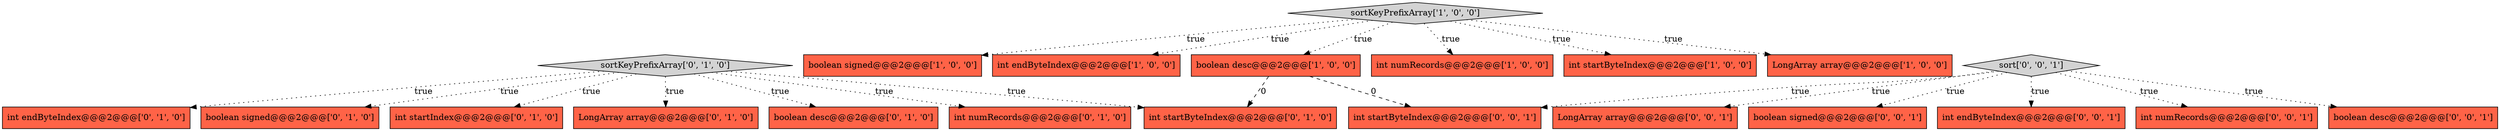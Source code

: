 digraph {
21 [style = filled, label = "int startByteIndex@@@2@@@['0', '0', '1']", fillcolor = tomato, shape = box image = "AAA0AAABBB3BBB"];
4 [style = filled, label = "boolean signed@@@2@@@['1', '0', '0']", fillcolor = tomato, shape = box image = "AAA0AAABBB1BBB"];
17 [style = filled, label = "int numRecords@@@2@@@['0', '0', '1']", fillcolor = tomato, shape = box image = "AAA0AAABBB3BBB"];
2 [style = filled, label = "int endByteIndex@@@2@@@['1', '0', '0']", fillcolor = tomato, shape = box image = "AAA0AAABBB1BBB"];
19 [style = filled, label = "boolean desc@@@2@@@['0', '0', '1']", fillcolor = tomato, shape = box image = "AAA0AAABBB3BBB"];
12 [style = filled, label = "int numRecords@@@2@@@['0', '1', '0']", fillcolor = tomato, shape = box image = "AAA0AAABBB2BBB"];
15 [style = filled, label = "LongArray array@@@2@@@['0', '0', '1']", fillcolor = tomato, shape = box image = "AAA0AAABBB3BBB"];
14 [style = filled, label = "int startByteIndex@@@2@@@['0', '1', '0']", fillcolor = tomato, shape = box image = "AAA1AAABBB2BBB"];
6 [style = filled, label = "boolean desc@@@2@@@['1', '0', '0']", fillcolor = tomato, shape = box image = "AAA1AAABBB1BBB"];
10 [style = filled, label = "int endByteIndex@@@2@@@['0', '1', '0']", fillcolor = tomato, shape = box image = "AAA0AAABBB2BBB"];
11 [style = filled, label = "boolean signed@@@2@@@['0', '1', '0']", fillcolor = tomato, shape = box image = "AAA0AAABBB2BBB"];
7 [style = filled, label = "int startIndex@@@2@@@['0', '1', '0']", fillcolor = tomato, shape = box image = "AAA0AAABBB2BBB"];
20 [style = filled, label = "boolean signed@@@2@@@['0', '0', '1']", fillcolor = tomato, shape = box image = "AAA0AAABBB3BBB"];
18 [style = filled, label = "sort['0', '0', '1']", fillcolor = lightgray, shape = diamond image = "AAA0AAABBB3BBB"];
3 [style = filled, label = "sortKeyPrefixArray['1', '0', '0']", fillcolor = lightgray, shape = diamond image = "AAA0AAABBB1BBB"];
8 [style = filled, label = "LongArray array@@@2@@@['0', '1', '0']", fillcolor = tomato, shape = box image = "AAA0AAABBB2BBB"];
9 [style = filled, label = "sortKeyPrefixArray['0', '1', '0']", fillcolor = lightgray, shape = diamond image = "AAA0AAABBB2BBB"];
1 [style = filled, label = "int numRecords@@@2@@@['1', '0', '0']", fillcolor = tomato, shape = box image = "AAA0AAABBB1BBB"];
13 [style = filled, label = "boolean desc@@@2@@@['0', '1', '0']", fillcolor = tomato, shape = box image = "AAA0AAABBB2BBB"];
0 [style = filled, label = "int startByteIndex@@@2@@@['1', '0', '0']", fillcolor = tomato, shape = box image = "AAA0AAABBB1BBB"];
16 [style = filled, label = "int endByteIndex@@@2@@@['0', '0', '1']", fillcolor = tomato, shape = box image = "AAA0AAABBB3BBB"];
5 [style = filled, label = "LongArray array@@@2@@@['1', '0', '0']", fillcolor = tomato, shape = box image = "AAA0AAABBB1BBB"];
6->21 [style = dashed, label="0"];
9->12 [style = dotted, label="true"];
18->16 [style = dotted, label="true"];
9->11 [style = dotted, label="true"];
18->19 [style = dotted, label="true"];
18->21 [style = dotted, label="true"];
18->15 [style = dotted, label="true"];
3->4 [style = dotted, label="true"];
18->20 [style = dotted, label="true"];
6->14 [style = dashed, label="0"];
3->6 [style = dotted, label="true"];
9->14 [style = dotted, label="true"];
9->8 [style = dotted, label="true"];
3->5 [style = dotted, label="true"];
9->13 [style = dotted, label="true"];
3->0 [style = dotted, label="true"];
18->17 [style = dotted, label="true"];
9->7 [style = dotted, label="true"];
9->10 [style = dotted, label="true"];
3->1 [style = dotted, label="true"];
3->2 [style = dotted, label="true"];
}
